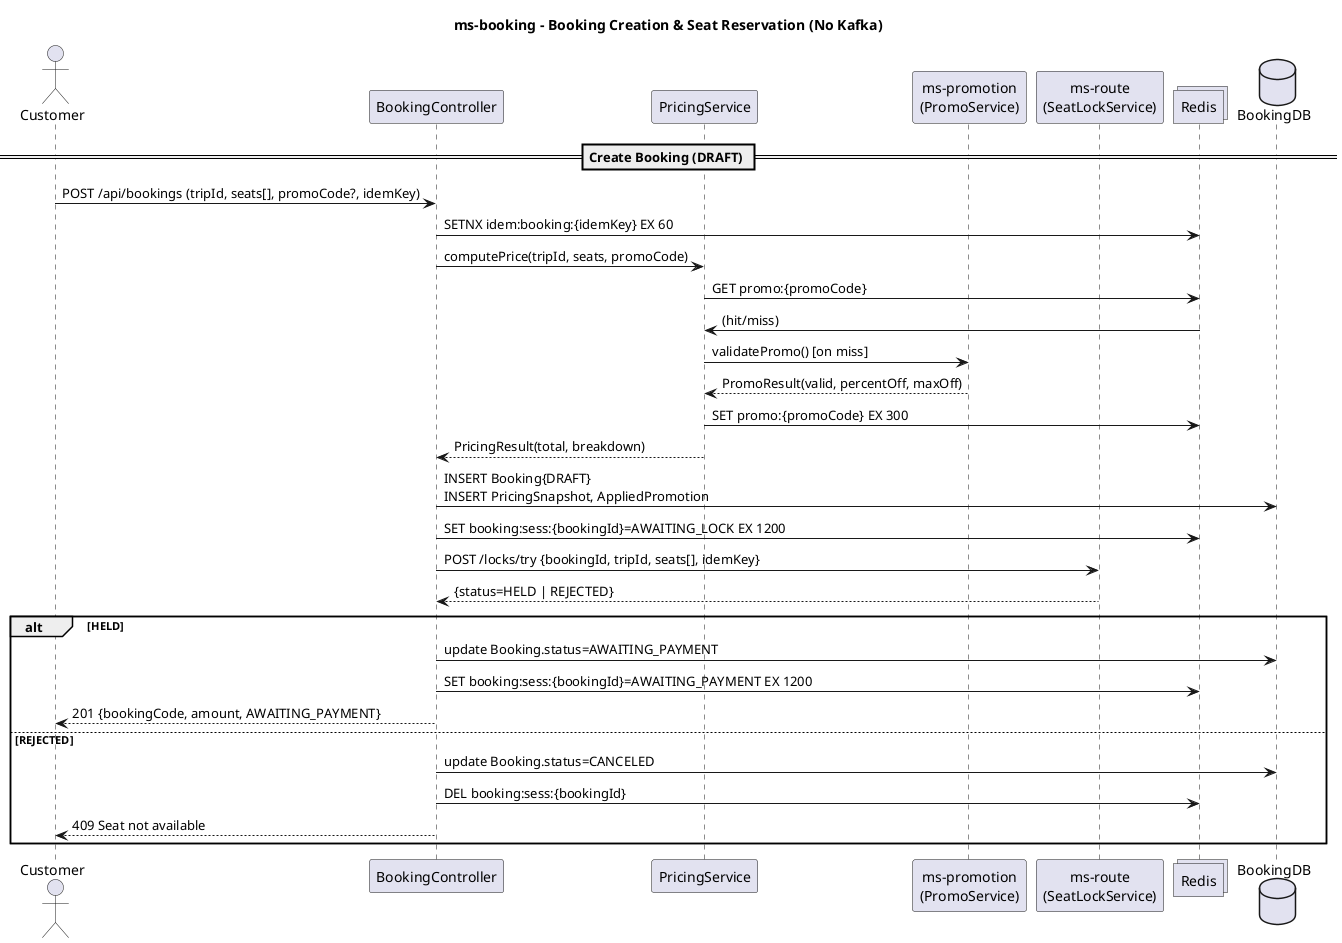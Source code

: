 @startuml
title ms-booking – Booking Creation & Seat Reservation (No Kafka)

actor Customer
participant "BookingController" as BOOK_API
participant "PricingService" as PRICING
participant "ms-promotion\n(PromoService)" as PROMO
participant "ms-route\n(SeatLockService)" as ROUTE
collections "Redis" as REDIS
database "BookingDB" as BOOKDB

== Create Booking (DRAFT) ==
Customer -> BOOK_API : POST /api/bookings (tripId, seats[], promoCode?, idemKey)
BOOK_API -> REDIS : SETNX idem:booking:{idemKey} EX 60
BOOK_API -> PRICING : computePrice(tripId, seats, promoCode)

PRICING -> REDIS : GET promo:{promoCode}
PRICING <- REDIS : (hit/miss)
PRICING -> PROMO : validatePromo() [on miss]
PROMO --> PRICING : PromoResult(valid, percentOff, maxOff)
PRICING -> REDIS : SET promo:{promoCode} EX 300
PRICING --> BOOK_API : PricingResult(total, breakdown)

BOOK_API -> BOOKDB : INSERT Booking{DRAFT}\nINSERT PricingSnapshot, AppliedPromotion
BOOK_API -> REDIS : SET booking:sess:{bookingId}=AWAITING_LOCK EX 1200
BOOK_API -> ROUTE : POST /locks/try {bookingId, tripId, seats[], idemKey}
ROUTE --> BOOK_API : {status=HELD | REJECTED}

alt HELD
    BOOK_API -> BOOKDB : update Booking.status=AWAITING_PAYMENT
    BOOK_API -> REDIS : SET booking:sess:{bookingId}=AWAITING_PAYMENT EX 1200
    BOOK_API --> Customer : 201 {bookingCode, amount, AWAITING_PAYMENT}
else REJECTED
    BOOK_API -> BOOKDB : update Booking.status=CANCELED
    BOOK_API -> REDIS : DEL booking:sess:{bookingId}
    BOOK_API --> Customer : 409 Seat not available
end
@enduml
